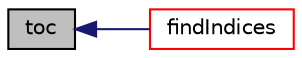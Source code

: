 digraph "toc"
{
  bgcolor="transparent";
  edge [fontname="Helvetica",fontsize="10",labelfontname="Helvetica",labelfontsize="10"];
  node [fontname="Helvetica",fontsize="10",shape=record];
  rankdir="LR";
  Node307 [label="toc",height=0.2,width=0.4,color="black", fillcolor="grey75", style="filled", fontcolor="black"];
  Node307 -> Node308 [dir="back",color="midnightblue",fontsize="10",style="solid",fontname="Helvetica"];
  Node308 [label="findIndices",height=0.2,width=0.4,color="red",URL="$a26145.html#a521a5e3446791e3aeffed145db6b1b5f",tooltip="Find and return indices for all matches. "];
}
